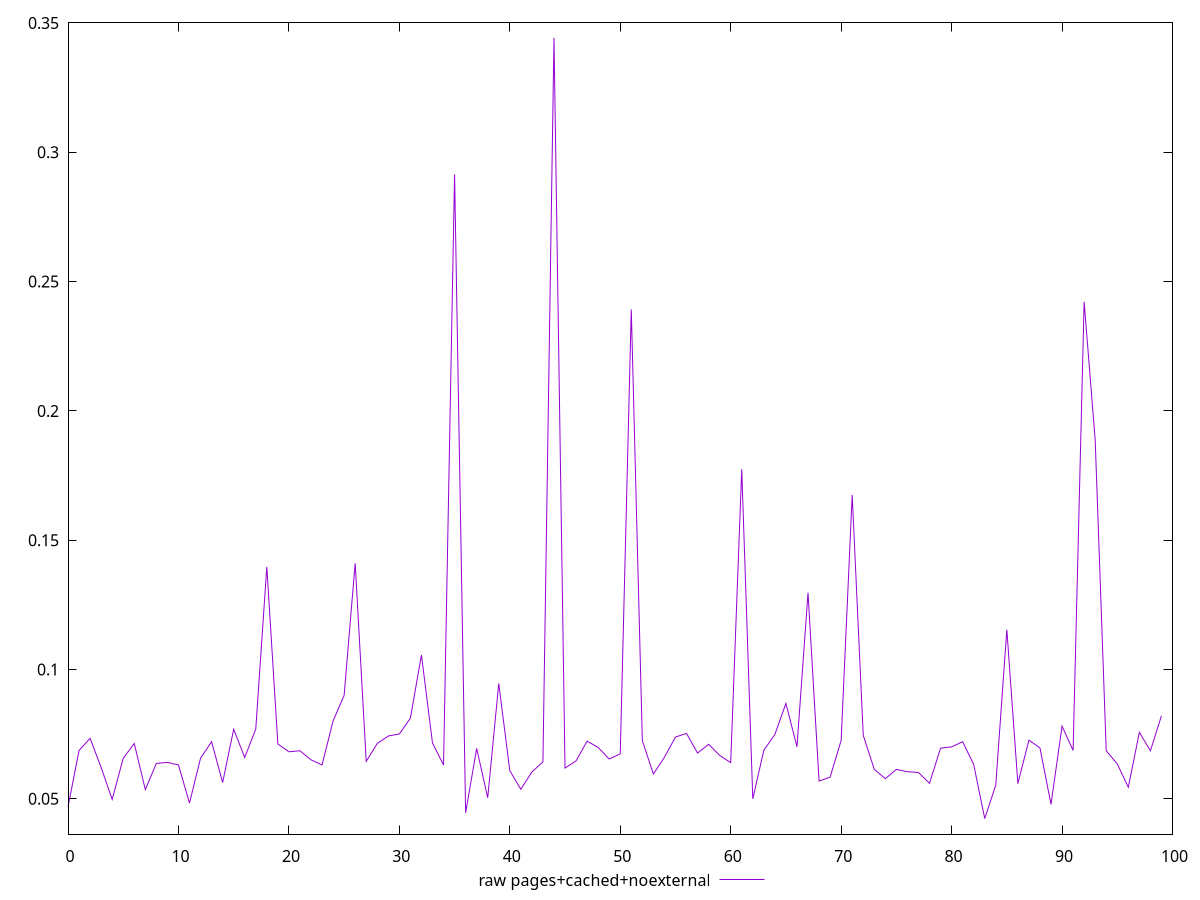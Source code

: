 $_rawPagesCachedNoexternal <<EOF
0.0469
0.0687
0.07339999999999999
0.062099999999999995
0.0498
0.0657
0.07139999999999999
0.05360000000000001
0.0637
0.0641
0.0631
0.0484
0.0657
0.0721
0.05629999999999999
0.07690000000000001
0.066
0.077
0.1397
0.07119999999999999
0.06820000000000001
0.06860000000000001
0.06509999999999999
0.0631
0.0801
0.09
0.1411
0.0645
0.07139999999999999
0.0743
0.0751
0.0812
0.1056
0.0716
0.0631
0.2914
0.0446
0.06949999999999999
0.0504
0.09459999999999999
0.060899999999999996
0.053700000000000005
0.060399999999999995
0.0643
0.3442
0.0619
0.0647
0.07229999999999999
0.06989999999999999
0.0654
0.0674
0.2392
0.0725
0.059599999999999986
0.0661
0.0739
0.07529999999999999
0.0677
0.0711
0.0668
0.064
0.1774
0.049999999999999996
0.06879999999999999
0.0749
0.0869
0.0701
0.12969999999999998
0.05689999999999999
0.058399999999999994
0.0726
0.1675
0.0746
0.061399999999999996
0.05779999999999999
0.061399999999999996
0.0605
0.060200000000000004
0.056
0.0696
0.0701
0.0721
0.0633
0.0424
0.0553
0.11539999999999999
0.055900000000000005
0.07269999999999999
0.06969999999999998
0.04789999999999999
0.0781
0.0687
0.24209999999999998
0.1888
0.06860000000000001
0.0635
0.0545
0.0757
0.06860000000000001
0.08209999999999999
EOF
set key outside below
set terminal pngcairo
set output "report_00005_2020-11-02T22-26-11.212Z/network-rtt/pages+cached+noexternal//raw.png"
set yrange [0.036364:0.350236]
plot $_rawPagesCachedNoexternal title "raw pages+cached+noexternal" with line ,
